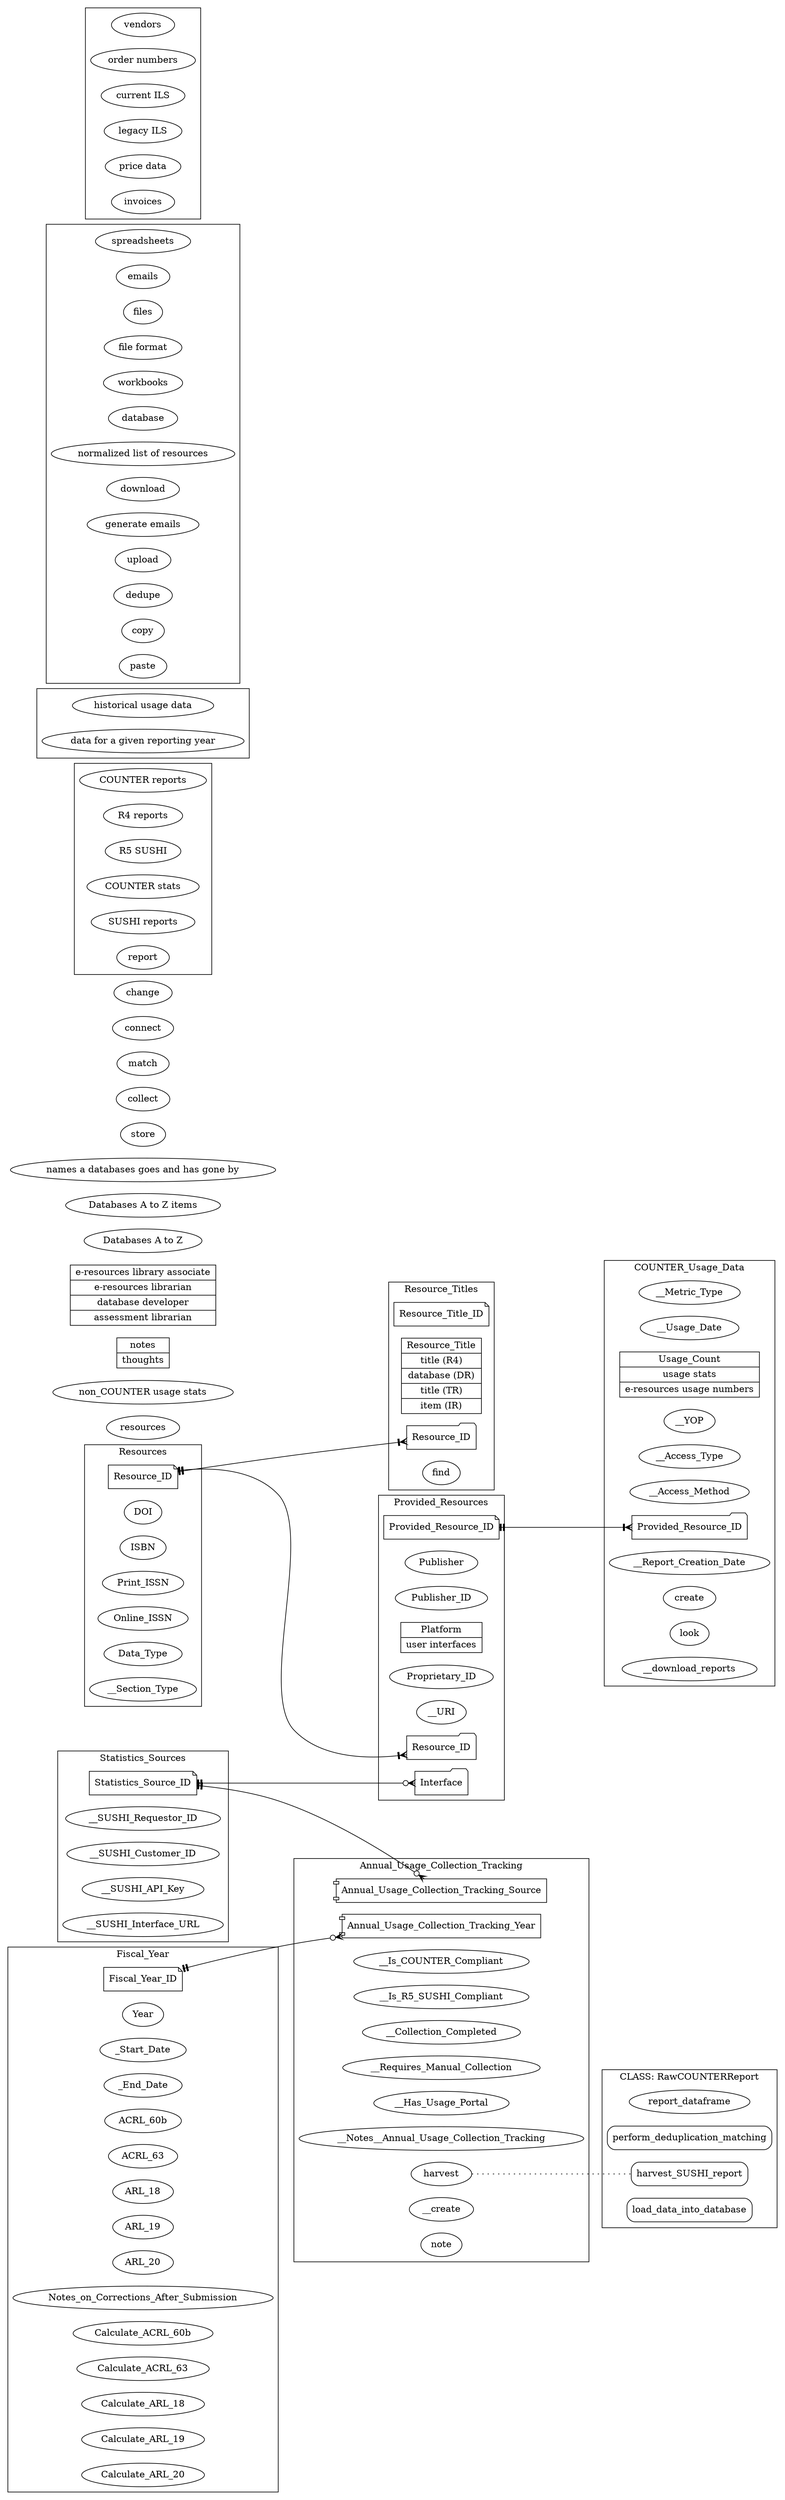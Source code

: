 digraph erd_and_classes {
    graph [rankdir = "LR"]
    /*
        ellipse = field/attribute
        note = PK
        folder = FK
        component = FK that makes up a composite PK
        Mrecord = methods

        Starting with two underscores means not from user stories
    */

    /* *** ESTABLISHED RELATIONS/CLASSES *** */

    // RELATIONS/CLASSES

    subgraph cluster_Resource_Titles {
        label="Resource_Titles"

        // Attributes
        Resource_Title_ID [shape="note"]
        Resource_Title [
            shape="record"
            label="\N|title (R4)|database (DR)|title (TR)|item (IR)"
        ]
        Resource_ID_in_Resource_Titles [
            label="Resource_ID"
            shape="folder"
        ]

        // Methods
        find // aka search titles
    }


    subgraph cluster_Resources {
        label="Resources"

        // Attributes
        Resource_ID [shape="note"]
        DOI
        ISBN
        Print_ISSN
        Online_ISSN
        Data_Type // The initial list from R4 reports will have the less specific R4 types derived from the type of report itself. Should the R5 types overwrite these values or go in their own field?
        __Section_Type // This is in R5 IR only-how to add it? Does it go here?

        // Methods
    }


    subgraph cluster_Provided_Resources {
        label="Provided_Resources"

        // Attributes
        Provided_Resource_ID [shape="note"]
        Publisher // From the COUNTER report
        Publisher_ID // This is found in R5 only—how to add it?
        Platform [
            shape="record"
            label="\N|user interfaces"
        ]
        Proprietary_ID
        __URI // This is found in R5 TR, IR only—how to add it?
        Interface [shape="folder"] // This is interface in the Alma sense--the FK for Statistics_Source
        Resource_ID_in_Provided_Resources [
            label="Resource_ID"
            shape="folder"
        ]

        // Methods
    }


    subgraph cluster_COUNTER_Usage_Data {
        label="COUNTER_Usage_Data"

        // Nouns: Classes or Attributes
        __Metric_Type
        __Usage_Date
        Usage_Count [
            shape="record"
            label="\N|usage stats|e-resources usage numbers"
        ]
        __YOP // This is found in R5 TR, IR only—how to add it?
        __Access_Type // This is found in R5 TR, IR only—how to add it?
        __Access_Method // This is found in R5 only—how to add it?
        Provided_Resource_ID_in_COUNTER_Usage_Data [
            label="Provided_Resource_ID"
            shape="folder"
        ]
        __Report_Creation_Date // For harvested R5 reports

        // Verbs: Methods
        create // create report
        look // aka view reports
        __download_reports
    }


    subgraph cluster_Statistics_Sources {
        label="Statistics_Sources"

        // Attributes
        Statistics_Source_ID [shape="note"]

        __SUSHI_Requestor_ID
        __SUSHI_Customer_ID
        __SUSHI_API_Key
        __SUSHI_Interface_URL
        //__SUSHI_Platform (another parameter?)
        // Add info needed to get SUSHI creds through Alma API here

        // Methods
        // Since harvesting is usually done for a particular FY, its method is part of the annual tracking class--should a special harvest which allows setting a date range and which has an option to start by removing all usage from that source for the given time period be included here?
    }


    subgraph cluster_Annual_Usage_Collection_Tracking {
        label="Annual_Usage_Collection_Tracking"

        // Attributes
        Annual_Usage_Collection_Tracking_Year [shape="component"]
        Annual_Usage_Collection_Tracking_Source [shape="component"]
        __Is_COUNTER_Compliant // Because this can change from year to year
        __Is_R5_SUSHI_Compliant // Because this can change from year to year
        __Collection_Completed // Not a Boolean--need an "in process" option
        __Requires_Manual_Collection
        __Has_Usage_Portal
        __Notes__Annual_Usage_Collection_Tracking

        // Methods
        harvest
        __create // Meaning create all the records for tracking the collection of a particular FY's usage after the FY finishes
        note // In user stories as "add notes" and "record"
    }


    subgraph cluster_Fiscal_Year {
        label="Fiscal_Year"

        // Attributes
        Fiscal_Year_ID [shape="note"]
        Year
        _Start_Date // The FY start as date data type to go in SQL queries
        _End_Date // The FY end as date data type to go in SQL queries
        // The submitted values are stored because vendors sometimes report issues with their stats collection, which require reharvesting
        ACRL_60b // Initial Circulation: Digital/Electronic
        ACRL_63 // E-Serials Usage: Digital/Electronic
        ARL_18 // Number of successful full-text article requests (journals)
        ARL_19 // Number of regular searches (databases)
        ARL_20 // Number of federated searches (databases)
        // Should the date when the numbers were collected be saved?
        Notes_on_Corrections_After_Submission // If a vendor issues a correction requiring reharvesting after numbers are submitted, should it be recorded here or on the page of the specific source being reharvested?

        // Methods
        // Should each number have its own method, or should all of them be calculated at the same time?
        Calculate_ACRL_60b
        Calculate_ACRL_63
        Calculate_ARL_18
        Calculate_ARL_19
        Calculate_ARL_20
    }


    subgraph cluster_RawCOUNTERReport {
        label="CLASS: RawCOUNTERReport"

        // Attributes
        report_dataframe

        // Methods
        perform_deduplication_matching [shape="Mrecord"]
        harvest_SUSHI_report [shape="Mrecord"]
        load_data_into_database [shape="Mrecord"]
    }


    // RELATIONSHIPS
    /*
        Establish relationships from the PK (tail) to the FK (head)
        table --------(can connect to)---------[optionality]--(and)--[cardinality]-->other table
        arrowhead = how PK table can connect to FK table
        arrowtail = how FK table can connect to PK table

        teeodot = 0..1 (unique but optional)
        crowodot = 0..N (optional, not unique)
        teetee = 1..1 (exactly one)
        crowtee = 1..N (neither optional nor unique)
    */
    
    Resource_ID -> Resource_ID_in_Resource_Titles [
        dir="both"
        arrowhead="crowtee"
        arrowtail="teetee"
    ]
    
    Resource_ID -> Resource_ID_in_Provided_Resources [
        dir="both"
        arrowhead="crowtee"
        arrowtail="teetee"
    ]
    
    Statistics_Source_ID -> Annual_Usage_Collection_Tracking_Source [
        dir="both"
        arrowhead="crowodot" // Since sources don't need to be connected to a collection year, they can be added as they arise, rather than needing to wait for the first round of collections in which they'll be included
        arrowtail="teetee"
    ]
    
    Fiscal_Year_ID -> Annual_Usage_Collection_Tracking_Year [
        dir="both"
        arrowhead="crowodot" // This allows for the possibility that a FY instance cna be created before the collection tracking records that connect to it will; whether or not this will be necessary remains to be seen
        arrowtail="teetee"
    ]

    Statistics_Source_ID -> Interface [
        dir="both"
        arrowhead="crowodot" // Sources without resources need to exist because 1. A source record is a prerequisite for usage collection 2. Not all sources will have COUNTER resources
        arrowtail="teetee"
    ]

    Provided_Resource_ID -> Provided_Resource_ID_in_COUNTER_Usage_Data [
        dir="both"
        arrowhead="crowtee"
        arrowtail="teetee"
    ]

    // The relationships below connect potential methods in ERD relations methods in existing classes; they are connected by a dotted line with no arrow

    harvest -> harvest_SUSHI_report [
        dir="none"
        style="dotted"
    ]


    /* *** OBJECTS TO BE ORGANIZED *** */

    // Nouns: Classes or Attributes
    resources
    "non_COUNTER usage stats"
    notes [
        shape="record"
        label="notes|thoughts"
    ]
    librarians [
        shape="record"
        label="e-resources library associate|e-resources librarian|database developer|assessment librarian"
    ]
    "Databases A to Z"
    "Databases A to Z items"
    "names a databases goes and has gone by"
    /* Do these need to be kept?
        reference
        location
        databases
        aggregator
        initial database data
        unique resource list
    */

    //Verbs: Methods
    store
    collect
    match
    connect
    change

    /* Do these need to be kept?
        send
        add
        know
        organize
        has gone by
        use
        start
        pulled
        submitted
        retained
    */

    subgraph cluster_COUNTER_Terms {
        // Nouns: Classes or Attributes
        "COUNTER reports"
        "R4 reports"
        "R5 SUSHI"
        "COUNTER stats"
        "SUSHI reports"
        report
        // Verbs: Methods
    }

    subgraph cluster_Annual_Collection_Terms{
        // Nouns: Classes or Attributes
        "historical usage data"
        "data for a given reporting year"
        // Verbs: Methods
    }

    subgraph cluster_Technical_Terms {
        // Nouns: Classes or Attributes
        spreadsheets
        emails
        files
        "file format"
        workbooks
        database
        "normalized list of resources"
        // Verbs: Methods
        download
        "generate emails"
        upload
        dedupe
        copy
        paste
    }

    subgraph cluster_Acquisitions_Terms {
        // Nouns: Classes or Attributes
        vendors
        "order numbers"
        "current ILS"
        "legacy ILS"
        "price data"
        invoices
        // Verbs: Methods
    }
}
